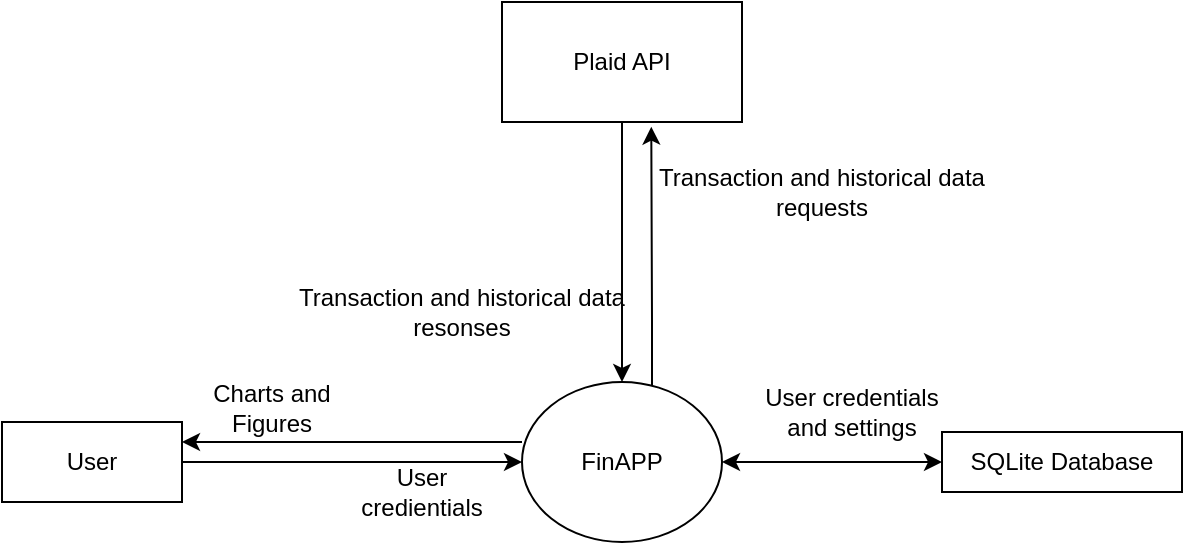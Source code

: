 <mxfile version="21.2.4" type="device">
  <diagram name="Page-1" id="Kr1rYN9Z7N7GSEPf8ET3">
    <mxGraphModel dx="610" dy="1180" grid="1" gridSize="10" guides="1" tooltips="1" connect="1" arrows="1" fold="1" page="1" pageScale="1" pageWidth="850" pageHeight="1100" math="0" shadow="0">
      <root>
        <mxCell id="0" />
        <mxCell id="1" parent="0" />
        <mxCell id="UlLnrSHuyfen1mGujvux-2" value="User" style="rounded=0;whiteSpace=wrap;html=1;" vertex="1" parent="1">
          <mxGeometry x="40" y="410" width="90" height="40" as="geometry" />
        </mxCell>
        <mxCell id="UlLnrSHuyfen1mGujvux-8" style="edgeStyle=orthogonalEdgeStyle;rounded=0;orthogonalLoop=1;jettySize=auto;html=1;entryX=0.622;entryY=1.039;entryDx=0;entryDy=0;entryPerimeter=0;" edge="1" parent="1" source="UlLnrSHuyfen1mGujvux-3" target="UlLnrSHuyfen1mGujvux-5">
          <mxGeometry relative="1" as="geometry">
            <Array as="points">
              <mxPoint x="365" y="360" />
              <mxPoint x="365" y="360" />
            </Array>
          </mxGeometry>
        </mxCell>
        <mxCell id="UlLnrSHuyfen1mGujvux-3" value="FinAPP" style="ellipse;whiteSpace=wrap;html=1;" vertex="1" parent="1">
          <mxGeometry x="300" y="390" width="100" height="80" as="geometry" />
        </mxCell>
        <mxCell id="UlLnrSHuyfen1mGujvux-6" style="edgeStyle=orthogonalEdgeStyle;rounded=0;orthogonalLoop=1;jettySize=auto;html=1;entryX=0.5;entryY=0;entryDx=0;entryDy=0;" edge="1" parent="1" source="UlLnrSHuyfen1mGujvux-5" target="UlLnrSHuyfen1mGujvux-3">
          <mxGeometry relative="1" as="geometry" />
        </mxCell>
        <mxCell id="UlLnrSHuyfen1mGujvux-5" value="Plaid API" style="rounded=0;whiteSpace=wrap;html=1;" vertex="1" parent="1">
          <mxGeometry x="290" y="200" width="120" height="60" as="geometry" />
        </mxCell>
        <mxCell id="UlLnrSHuyfen1mGujvux-9" value="Transaction and historical data requests" style="text;html=1;strokeColor=none;fillColor=none;align=center;verticalAlign=middle;whiteSpace=wrap;rounded=0;" vertex="1" parent="1">
          <mxGeometry x="350" y="280" width="200" height="30" as="geometry" />
        </mxCell>
        <mxCell id="UlLnrSHuyfen1mGujvux-10" value="Transaction and historical data resonses" style="text;html=1;strokeColor=none;fillColor=none;align=center;verticalAlign=middle;whiteSpace=wrap;rounded=0;" vertex="1" parent="1">
          <mxGeometry x="170" y="340" width="200" height="30" as="geometry" />
        </mxCell>
        <mxCell id="UlLnrSHuyfen1mGujvux-11" value="" style="endArrow=classic;html=1;rounded=0;entryX=0;entryY=0.5;entryDx=0;entryDy=0;exitX=1;exitY=0.5;exitDx=0;exitDy=0;" edge="1" parent="1" source="UlLnrSHuyfen1mGujvux-2" target="UlLnrSHuyfen1mGujvux-3">
          <mxGeometry width="50" height="50" relative="1" as="geometry">
            <mxPoint x="240" y="430" as="sourcePoint" />
            <mxPoint x="280" y="380" as="targetPoint" />
          </mxGeometry>
        </mxCell>
        <mxCell id="UlLnrSHuyfen1mGujvux-12" value="User credientials" style="text;html=1;strokeColor=none;fillColor=none;align=center;verticalAlign=middle;whiteSpace=wrap;rounded=0;" vertex="1" parent="1">
          <mxGeometry x="220" y="430" width="60" height="30" as="geometry" />
        </mxCell>
        <mxCell id="UlLnrSHuyfen1mGujvux-14" value="" style="endArrow=classic;html=1;rounded=0;entryX=1;entryY=0.25;entryDx=0;entryDy=0;" edge="1" parent="1" target="UlLnrSHuyfen1mGujvux-2">
          <mxGeometry width="50" height="50" relative="1" as="geometry">
            <mxPoint x="300" y="420" as="sourcePoint" />
            <mxPoint x="280" y="370" as="targetPoint" />
          </mxGeometry>
        </mxCell>
        <mxCell id="UlLnrSHuyfen1mGujvux-16" value="Charts and Figures" style="text;html=1;strokeColor=none;fillColor=none;align=center;verticalAlign=middle;whiteSpace=wrap;rounded=0;" vertex="1" parent="1">
          <mxGeometry x="140" y="390" width="70" height="25" as="geometry" />
        </mxCell>
        <mxCell id="UlLnrSHuyfen1mGujvux-17" value="" style="endArrow=classic;startArrow=classic;html=1;rounded=0;exitX=1;exitY=0.5;exitDx=0;exitDy=0;" edge="1" parent="1" source="UlLnrSHuyfen1mGujvux-3">
          <mxGeometry width="50" height="50" relative="1" as="geometry">
            <mxPoint x="410" y="410" as="sourcePoint" />
            <mxPoint x="510" y="430" as="targetPoint" />
          </mxGeometry>
        </mxCell>
        <mxCell id="UlLnrSHuyfen1mGujvux-18" value="User credentials and settings" style="text;html=1;strokeColor=none;fillColor=none;align=center;verticalAlign=middle;whiteSpace=wrap;rounded=0;" vertex="1" parent="1">
          <mxGeometry x="420" y="390" width="90" height="30" as="geometry" />
        </mxCell>
        <mxCell id="UlLnrSHuyfen1mGujvux-20" value="SQLite Database" style="rounded=0;whiteSpace=wrap;html=1;" vertex="1" parent="1">
          <mxGeometry x="510" y="415" width="120" height="30" as="geometry" />
        </mxCell>
      </root>
    </mxGraphModel>
  </diagram>
</mxfile>
